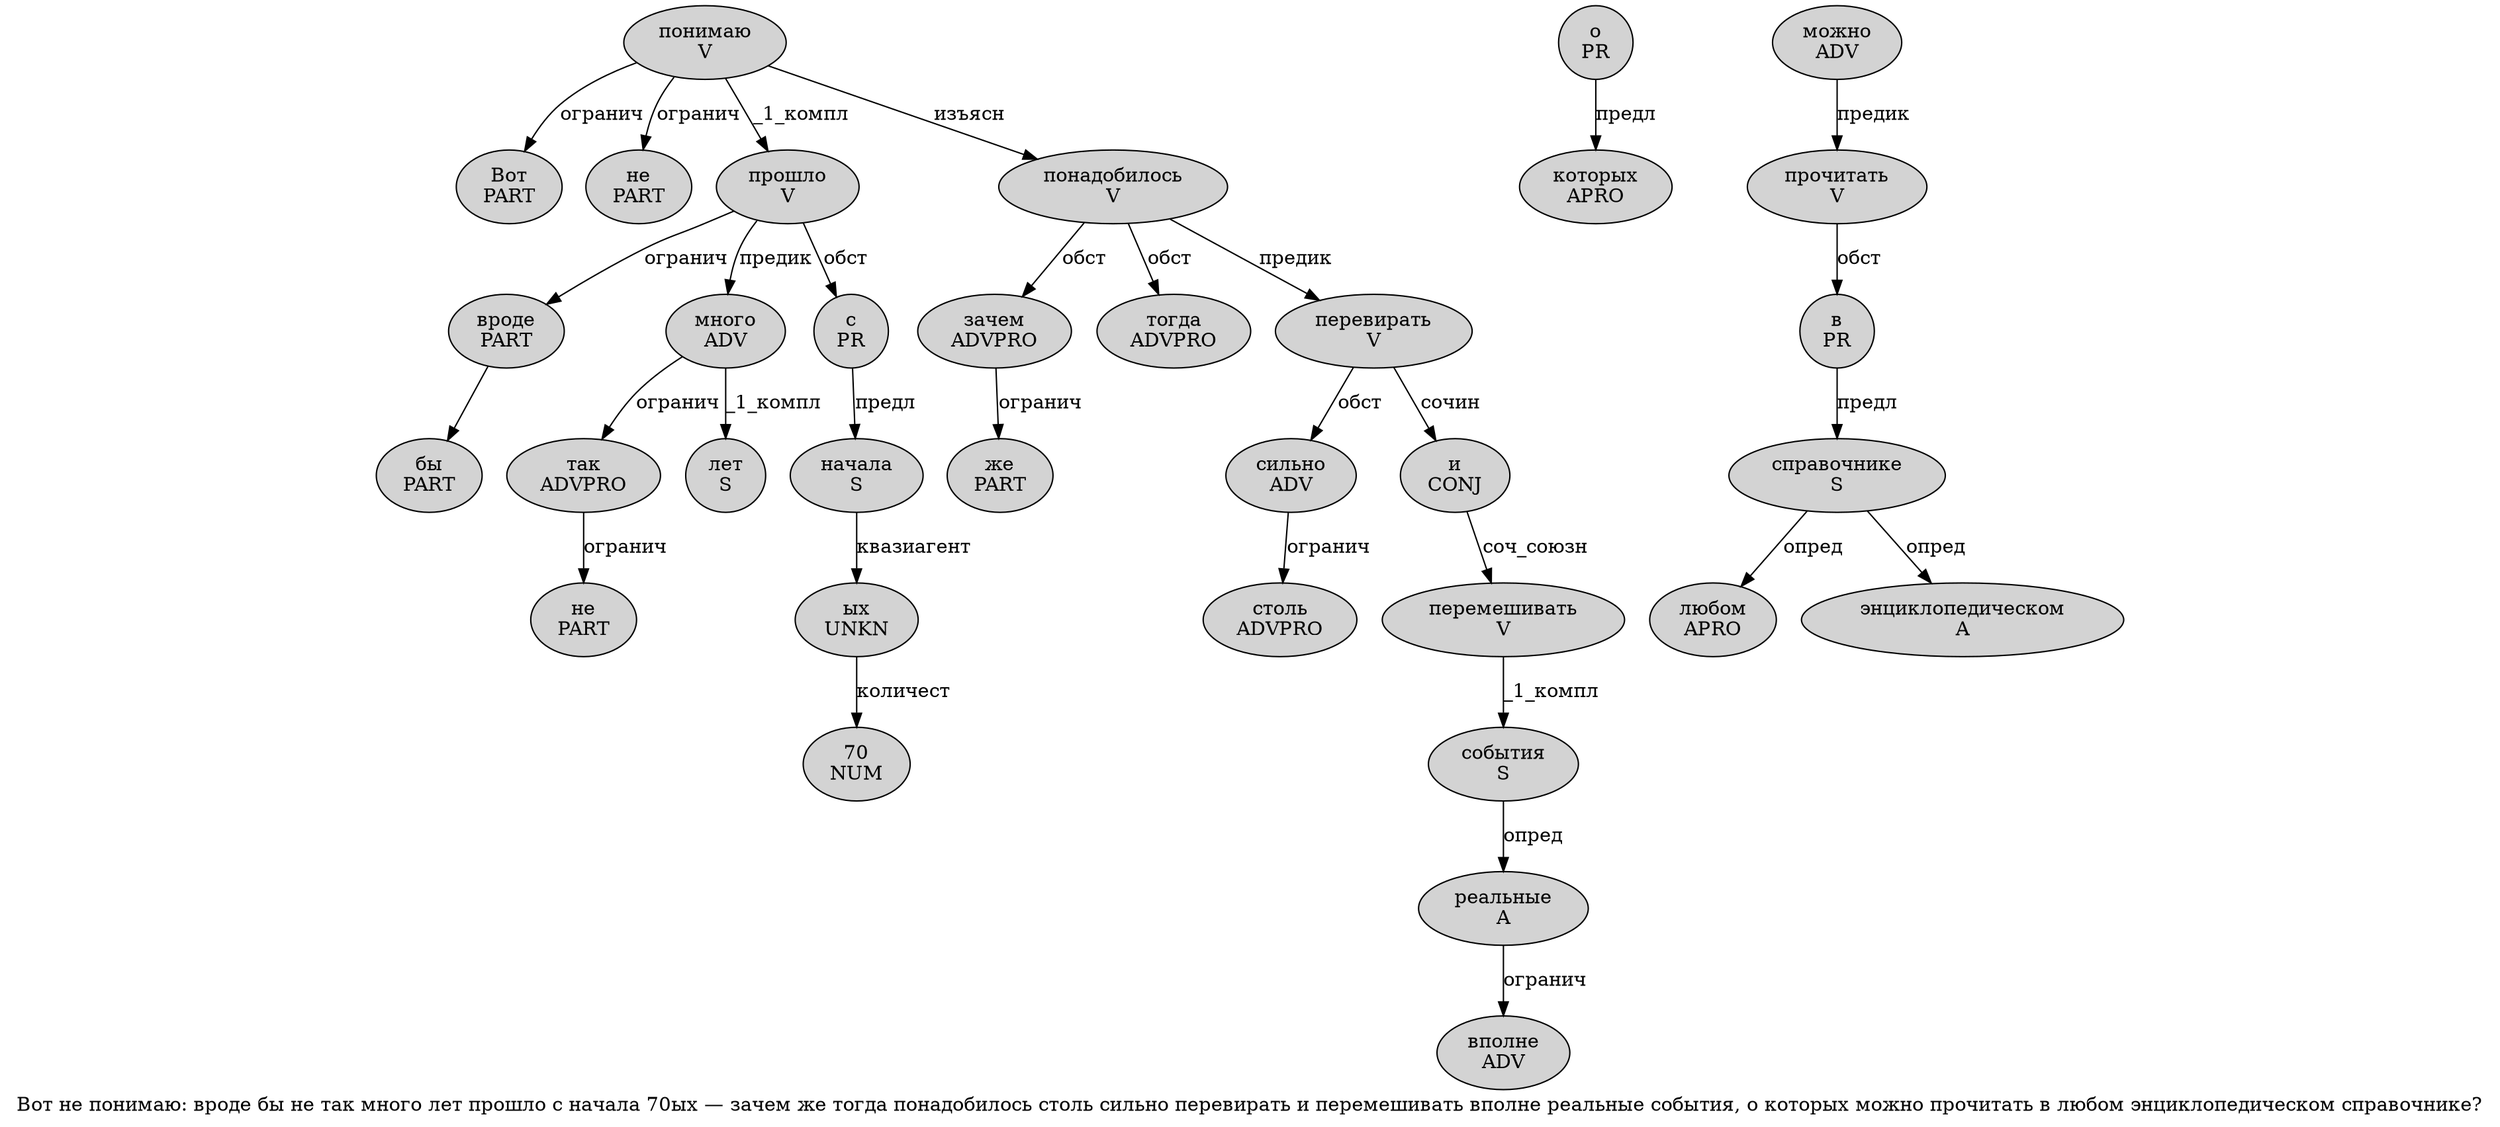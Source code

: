 digraph SENTENCE_3611 {
	graph [label="Вот не понимаю: вроде бы не так много лет прошло с начала 70ых — зачем же тогда понадобилось столь сильно перевирать и перемешивать вполне реальные события, о которых можно прочитать в любом энциклопедическом справочнике?"]
	node [style=filled]
		0 [label="Вот
PART" color="" fillcolor=lightgray penwidth=1 shape=ellipse]
		1 [label="не
PART" color="" fillcolor=lightgray penwidth=1 shape=ellipse]
		2 [label="понимаю
V" color="" fillcolor=lightgray penwidth=1 shape=ellipse]
		4 [label="вроде
PART" color="" fillcolor=lightgray penwidth=1 shape=ellipse]
		5 [label="бы
PART" color="" fillcolor=lightgray penwidth=1 shape=ellipse]
		6 [label="не
PART" color="" fillcolor=lightgray penwidth=1 shape=ellipse]
		7 [label="так
ADVPRO" color="" fillcolor=lightgray penwidth=1 shape=ellipse]
		8 [label="много
ADV" color="" fillcolor=lightgray penwidth=1 shape=ellipse]
		9 [label="лет
S" color="" fillcolor=lightgray penwidth=1 shape=ellipse]
		10 [label="прошло
V" color="" fillcolor=lightgray penwidth=1 shape=ellipse]
		11 [label="с
PR" color="" fillcolor=lightgray penwidth=1 shape=ellipse]
		12 [label="начала
S" color="" fillcolor=lightgray penwidth=1 shape=ellipse]
		13 [label="70
NUM" color="" fillcolor=lightgray penwidth=1 shape=ellipse]
		14 [label="ых
UNKN" color="" fillcolor=lightgray penwidth=1 shape=ellipse]
		16 [label="зачем
ADVPRO" color="" fillcolor=lightgray penwidth=1 shape=ellipse]
		17 [label="же
PART" color="" fillcolor=lightgray penwidth=1 shape=ellipse]
		18 [label="тогда
ADVPRO" color="" fillcolor=lightgray penwidth=1 shape=ellipse]
		19 [label="понадобилось
V" color="" fillcolor=lightgray penwidth=1 shape=ellipse]
		20 [label="столь
ADVPRO" color="" fillcolor=lightgray penwidth=1 shape=ellipse]
		21 [label="сильно
ADV" color="" fillcolor=lightgray penwidth=1 shape=ellipse]
		22 [label="перевирать
V" color="" fillcolor=lightgray penwidth=1 shape=ellipse]
		23 [label="и
CONJ" color="" fillcolor=lightgray penwidth=1 shape=ellipse]
		24 [label="перемешивать
V" color="" fillcolor=lightgray penwidth=1 shape=ellipse]
		25 [label="вполне
ADV" color="" fillcolor=lightgray penwidth=1 shape=ellipse]
		26 [label="реальные
A" color="" fillcolor=lightgray penwidth=1 shape=ellipse]
		27 [label="события
S" color="" fillcolor=lightgray penwidth=1 shape=ellipse]
		29 [label="о
PR" color="" fillcolor=lightgray penwidth=1 shape=ellipse]
		30 [label="которых
APRO" color="" fillcolor=lightgray penwidth=1 shape=ellipse]
		31 [label="можно
ADV" color="" fillcolor=lightgray penwidth=1 shape=ellipse]
		32 [label="прочитать
V" color="" fillcolor=lightgray penwidth=1 shape=ellipse]
		33 [label="в
PR" color="" fillcolor=lightgray penwidth=1 shape=ellipse]
		34 [label="любом
APRO" color="" fillcolor=lightgray penwidth=1 shape=ellipse]
		35 [label="энциклопедическом
A" color="" fillcolor=lightgray penwidth=1 shape=ellipse]
		36 [label="справочнике
S" color="" fillcolor=lightgray penwidth=1 shape=ellipse]
			26 -> 25 [label="огранич"]
			22 -> 21 [label="обст"]
			22 -> 23 [label="сочин"]
			24 -> 27 [label="_1_компл"]
			8 -> 7 [label="огранич"]
			8 -> 9 [label="_1_компл"]
			14 -> 13 [label="количест"]
			12 -> 14 [label="квазиагент"]
			11 -> 12 [label="предл"]
			23 -> 24 [label="соч_союзн"]
			4 -> 5
			29 -> 30 [label="предл"]
			2 -> 0 [label="огранич"]
			2 -> 1 [label="огранич"]
			2 -> 10 [label="_1_компл"]
			2 -> 19 [label="изъясн"]
			27 -> 26 [label="опред"]
			32 -> 33 [label="обст"]
			21 -> 20 [label="огранич"]
			10 -> 4 [label="огранич"]
			10 -> 8 [label="предик"]
			10 -> 11 [label="обст"]
			36 -> 34 [label="опред"]
			36 -> 35 [label="опред"]
			19 -> 16 [label="обст"]
			19 -> 18 [label="обст"]
			19 -> 22 [label="предик"]
			16 -> 17 [label="огранич"]
			31 -> 32 [label="предик"]
			7 -> 6 [label="огранич"]
			33 -> 36 [label="предл"]
}